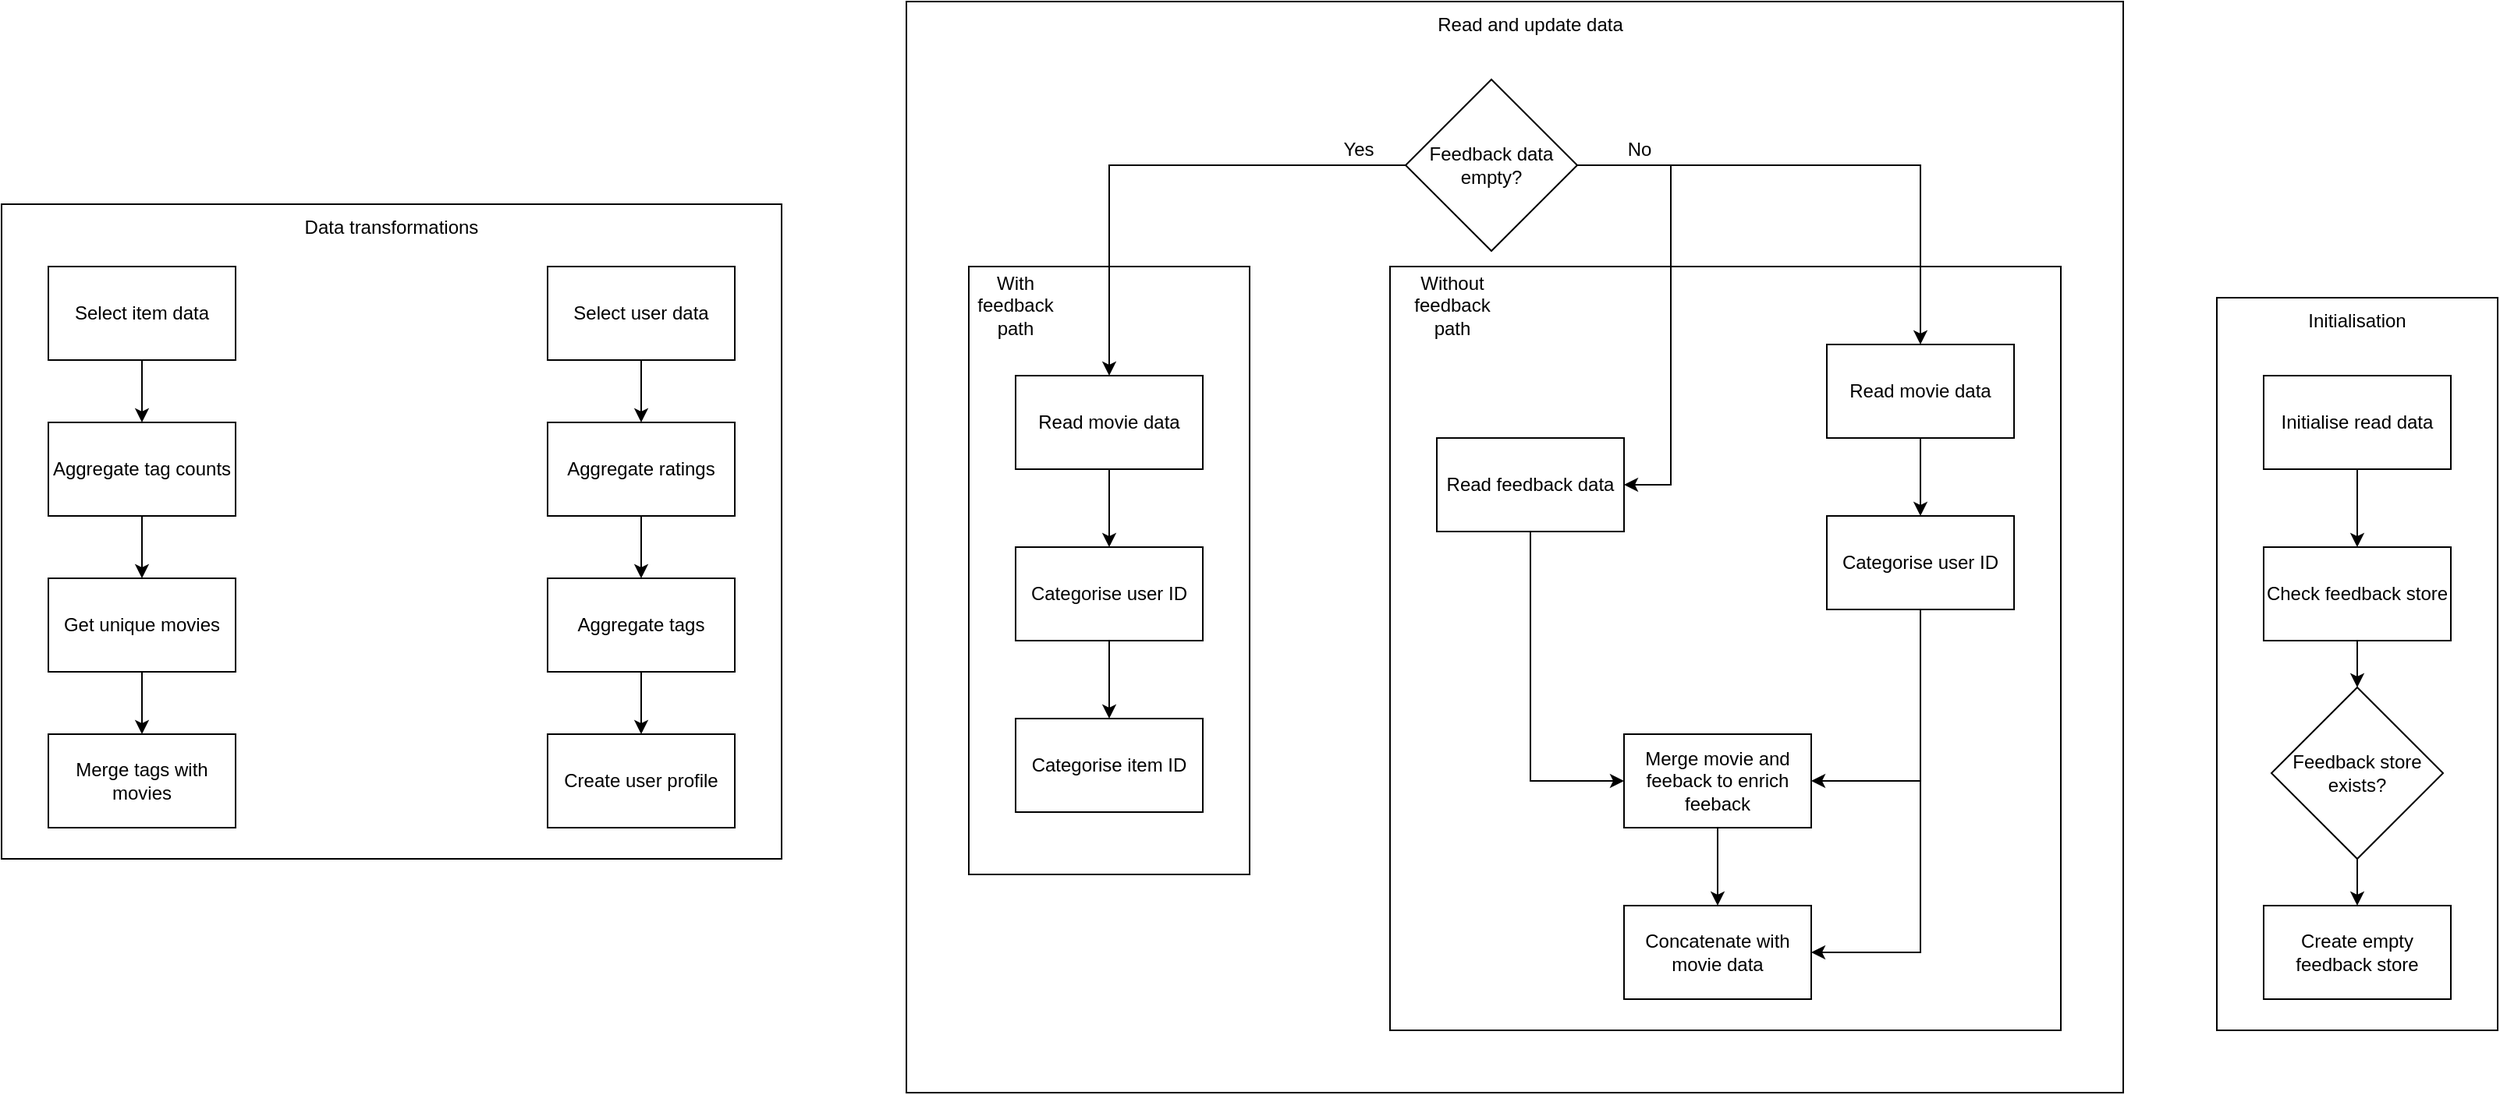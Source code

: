 <mxfile version="26.0.10">
  <diagram name="Page-1" id="C8o0eph6H9VtQIhwYMiv">
    <mxGraphModel dx="2704" dy="1726" grid="1" gridSize="10" guides="1" tooltips="1" connect="1" arrows="1" fold="1" page="1" pageScale="1" pageWidth="827" pageHeight="1169" math="0" shadow="0">
      <root>
        <mxCell id="0" />
        <mxCell id="1" parent="0" />
        <mxCell id="UYZcEq3VdkzdzSZsWlH1-7" style="edgeStyle=orthogonalEdgeStyle;rounded=0;orthogonalLoop=1;jettySize=auto;html=1;entryX=0.5;entryY=0;entryDx=0;entryDy=0;" edge="1" parent="1" source="UYZcEq3VdkzdzSZsWlH1-1" target="UYZcEq3VdkzdzSZsWlH1-2">
          <mxGeometry relative="1" as="geometry" />
        </mxCell>
        <mxCell id="UYZcEq3VdkzdzSZsWlH1-1" value="Initialise read data" style="rounded=0;whiteSpace=wrap;html=1;" vertex="1" parent="1">
          <mxGeometry x="610" y="140" width="120" height="60" as="geometry" />
        </mxCell>
        <mxCell id="UYZcEq3VdkzdzSZsWlH1-5" style="edgeStyle=orthogonalEdgeStyle;rounded=0;orthogonalLoop=1;jettySize=auto;html=1;entryX=0.5;entryY=0;entryDx=0;entryDy=0;" edge="1" parent="1" source="UYZcEq3VdkzdzSZsWlH1-2" target="UYZcEq3VdkzdzSZsWlH1-4">
          <mxGeometry relative="1" as="geometry" />
        </mxCell>
        <mxCell id="UYZcEq3VdkzdzSZsWlH1-2" value="Check feedback store" style="rounded=0;whiteSpace=wrap;html=1;" vertex="1" parent="1">
          <mxGeometry x="610" y="250" width="120" height="60" as="geometry" />
        </mxCell>
        <mxCell id="UYZcEq3VdkzdzSZsWlH1-3" value="Create empty feedback store" style="rounded=0;whiteSpace=wrap;html=1;" vertex="1" parent="1">
          <mxGeometry x="610" y="480" width="120" height="60" as="geometry" />
        </mxCell>
        <mxCell id="UYZcEq3VdkzdzSZsWlH1-6" style="edgeStyle=orthogonalEdgeStyle;rounded=0;orthogonalLoop=1;jettySize=auto;html=1;entryX=0.5;entryY=0;entryDx=0;entryDy=0;" edge="1" parent="1" source="UYZcEq3VdkzdzSZsWlH1-4" target="UYZcEq3VdkzdzSZsWlH1-3">
          <mxGeometry relative="1" as="geometry" />
        </mxCell>
        <mxCell id="UYZcEq3VdkzdzSZsWlH1-4" value="Feedback store exists?" style="rhombus;whiteSpace=wrap;html=1;" vertex="1" parent="1">
          <mxGeometry x="615" y="340" width="110" height="110" as="geometry" />
        </mxCell>
        <mxCell id="UYZcEq3VdkzdzSZsWlH1-8" value="" style="rounded=0;whiteSpace=wrap;html=1;fillColor=none;" vertex="1" parent="1">
          <mxGeometry x="580" y="90" width="180" height="470" as="geometry" />
        </mxCell>
        <mxCell id="UYZcEq3VdkzdzSZsWlH1-9" value="Initialisation" style="text;html=1;align=center;verticalAlign=middle;whiteSpace=wrap;rounded=0;" vertex="1" parent="1">
          <mxGeometry x="640" y="90" width="60" height="30" as="geometry" />
        </mxCell>
        <mxCell id="UYZcEq3VdkzdzSZsWlH1-13" style="edgeStyle=orthogonalEdgeStyle;rounded=0;orthogonalLoop=1;jettySize=auto;html=1;entryX=0.5;entryY=0;entryDx=0;entryDy=0;" edge="1" parent="1" source="UYZcEq3VdkzdzSZsWlH1-10" target="UYZcEq3VdkzdzSZsWlH1-11">
          <mxGeometry relative="1" as="geometry" />
        </mxCell>
        <mxCell id="UYZcEq3VdkzdzSZsWlH1-10" value="Read movie data" style="rounded=0;whiteSpace=wrap;html=1;" vertex="1" parent="1">
          <mxGeometry x="-190" y="140" width="120" height="60" as="geometry" />
        </mxCell>
        <mxCell id="UYZcEq3VdkzdzSZsWlH1-14" style="edgeStyle=orthogonalEdgeStyle;rounded=0;orthogonalLoop=1;jettySize=auto;html=1;entryX=0.5;entryY=0;entryDx=0;entryDy=0;" edge="1" parent="1" source="UYZcEq3VdkzdzSZsWlH1-11" target="UYZcEq3VdkzdzSZsWlH1-12">
          <mxGeometry relative="1" as="geometry" />
        </mxCell>
        <mxCell id="UYZcEq3VdkzdzSZsWlH1-11" value="Categorise user ID" style="rounded=0;whiteSpace=wrap;html=1;" vertex="1" parent="1">
          <mxGeometry x="-190" y="250" width="120" height="60" as="geometry" />
        </mxCell>
        <mxCell id="UYZcEq3VdkzdzSZsWlH1-12" value="Categorise item ID" style="rounded=0;whiteSpace=wrap;html=1;" vertex="1" parent="1">
          <mxGeometry x="-190" y="360" width="120" height="60" as="geometry" />
        </mxCell>
        <mxCell id="UYZcEq3VdkzdzSZsWlH1-27" style="edgeStyle=orthogonalEdgeStyle;rounded=0;orthogonalLoop=1;jettySize=auto;html=1;entryX=0.5;entryY=0;entryDx=0;entryDy=0;" edge="1" parent="1" source="UYZcEq3VdkzdzSZsWlH1-16" target="UYZcEq3VdkzdzSZsWlH1-19">
          <mxGeometry relative="1" as="geometry" />
        </mxCell>
        <mxCell id="UYZcEq3VdkzdzSZsWlH1-16" value="Merge movie and feeback to enrich feeback" style="rounded=0;whiteSpace=wrap;html=1;" vertex="1" parent="1">
          <mxGeometry x="200" y="370" width="120" height="60" as="geometry" />
        </mxCell>
        <mxCell id="UYZcEq3VdkzdzSZsWlH1-19" value="Concatenate with movie data" style="rounded=0;whiteSpace=wrap;html=1;" vertex="1" parent="1">
          <mxGeometry x="200" y="480" width="120" height="60" as="geometry" />
        </mxCell>
        <mxCell id="UYZcEq3VdkzdzSZsWlH1-20" style="edgeStyle=orthogonalEdgeStyle;rounded=0;orthogonalLoop=1;jettySize=auto;html=1;entryX=0.5;entryY=0;entryDx=0;entryDy=0;" edge="1" parent="1" source="UYZcEq3VdkzdzSZsWlH1-21" target="UYZcEq3VdkzdzSZsWlH1-22">
          <mxGeometry relative="1" as="geometry" />
        </mxCell>
        <mxCell id="UYZcEq3VdkzdzSZsWlH1-21" value="Read movie data" style="rounded=0;whiteSpace=wrap;html=1;" vertex="1" parent="1">
          <mxGeometry x="330" y="120" width="120" height="60" as="geometry" />
        </mxCell>
        <mxCell id="UYZcEq3VdkzdzSZsWlH1-25" style="edgeStyle=orthogonalEdgeStyle;rounded=0;orthogonalLoop=1;jettySize=auto;html=1;entryX=1;entryY=0.5;entryDx=0;entryDy=0;" edge="1" parent="1" source="UYZcEq3VdkzdzSZsWlH1-22" target="UYZcEq3VdkzdzSZsWlH1-16">
          <mxGeometry relative="1" as="geometry">
            <Array as="points">
              <mxPoint x="390" y="400" />
            </Array>
          </mxGeometry>
        </mxCell>
        <mxCell id="UYZcEq3VdkzdzSZsWlH1-26" style="edgeStyle=orthogonalEdgeStyle;rounded=0;orthogonalLoop=1;jettySize=auto;html=1;entryX=1;entryY=0.5;entryDx=0;entryDy=0;" edge="1" parent="1" source="UYZcEq3VdkzdzSZsWlH1-22" target="UYZcEq3VdkzdzSZsWlH1-19">
          <mxGeometry relative="1" as="geometry">
            <Array as="points">
              <mxPoint x="390" y="510" />
            </Array>
          </mxGeometry>
        </mxCell>
        <mxCell id="UYZcEq3VdkzdzSZsWlH1-22" value="Categorise user ID" style="rounded=0;whiteSpace=wrap;html=1;" vertex="1" parent="1">
          <mxGeometry x="330" y="230" width="120" height="60" as="geometry" />
        </mxCell>
        <mxCell id="UYZcEq3VdkzdzSZsWlH1-24" style="edgeStyle=orthogonalEdgeStyle;rounded=0;orthogonalLoop=1;jettySize=auto;html=1;entryX=0;entryY=0.5;entryDx=0;entryDy=0;" edge="1" parent="1" source="UYZcEq3VdkzdzSZsWlH1-23" target="UYZcEq3VdkzdzSZsWlH1-16">
          <mxGeometry relative="1" as="geometry" />
        </mxCell>
        <mxCell id="UYZcEq3VdkzdzSZsWlH1-23" value="Read feedback data" style="rounded=0;whiteSpace=wrap;html=1;" vertex="1" parent="1">
          <mxGeometry x="80" y="180" width="120" height="60" as="geometry" />
        </mxCell>
        <mxCell id="UYZcEq3VdkzdzSZsWlH1-29" style="edgeStyle=orthogonalEdgeStyle;rounded=0;orthogonalLoop=1;jettySize=auto;html=1;entryX=0.5;entryY=0;entryDx=0;entryDy=0;" edge="1" parent="1" source="UYZcEq3VdkzdzSZsWlH1-28" target="UYZcEq3VdkzdzSZsWlH1-10">
          <mxGeometry relative="1" as="geometry" />
        </mxCell>
        <mxCell id="UYZcEq3VdkzdzSZsWlH1-30" style="edgeStyle=orthogonalEdgeStyle;rounded=0;orthogonalLoop=1;jettySize=auto;html=1;entryX=0.5;entryY=0;entryDx=0;entryDy=0;" edge="1" parent="1" source="UYZcEq3VdkzdzSZsWlH1-28" target="UYZcEq3VdkzdzSZsWlH1-21">
          <mxGeometry relative="1" as="geometry" />
        </mxCell>
        <mxCell id="UYZcEq3VdkzdzSZsWlH1-31" style="edgeStyle=orthogonalEdgeStyle;rounded=0;orthogonalLoop=1;jettySize=auto;html=1;" edge="1" parent="1" source="UYZcEq3VdkzdzSZsWlH1-28" target="UYZcEq3VdkzdzSZsWlH1-23">
          <mxGeometry relative="1" as="geometry">
            <Array as="points">
              <mxPoint x="230" y="5" />
              <mxPoint x="230" y="210" />
            </Array>
          </mxGeometry>
        </mxCell>
        <mxCell id="UYZcEq3VdkzdzSZsWlH1-28" value="Feedback data empty?" style="rhombus;whiteSpace=wrap;html=1;" vertex="1" parent="1">
          <mxGeometry x="60" y="-50" width="110" height="110" as="geometry" />
        </mxCell>
        <mxCell id="UYZcEq3VdkzdzSZsWlH1-32" value="Yes" style="text;html=1;align=center;verticalAlign=middle;whiteSpace=wrap;rounded=0;" vertex="1" parent="1">
          <mxGeometry y="-20" width="60" height="30" as="geometry" />
        </mxCell>
        <mxCell id="UYZcEq3VdkzdzSZsWlH1-33" value="No" style="text;html=1;align=center;verticalAlign=middle;whiteSpace=wrap;rounded=0;" vertex="1" parent="1">
          <mxGeometry x="180" y="-20" width="60" height="30" as="geometry" />
        </mxCell>
        <mxCell id="UYZcEq3VdkzdzSZsWlH1-35" value="" style="rounded=0;whiteSpace=wrap;html=1;fillColor=none;" vertex="1" parent="1">
          <mxGeometry x="-220" y="70" width="180" height="390" as="geometry" />
        </mxCell>
        <mxCell id="UYZcEq3VdkzdzSZsWlH1-36" value="With feedback path" style="text;html=1;align=center;verticalAlign=middle;whiteSpace=wrap;rounded=0;" vertex="1" parent="1">
          <mxGeometry x="-220" y="80" width="60" height="30" as="geometry" />
        </mxCell>
        <mxCell id="UYZcEq3VdkzdzSZsWlH1-37" value="" style="rounded=0;whiteSpace=wrap;html=1;fillColor=none;" vertex="1" parent="1">
          <mxGeometry x="50" y="70" width="430" height="490" as="geometry" />
        </mxCell>
        <mxCell id="UYZcEq3VdkzdzSZsWlH1-38" value="Without feedback path" style="text;html=1;align=center;verticalAlign=middle;whiteSpace=wrap;rounded=0;" vertex="1" parent="1">
          <mxGeometry x="60" y="80" width="60" height="30" as="geometry" />
        </mxCell>
        <mxCell id="UYZcEq3VdkzdzSZsWlH1-43" style="edgeStyle=orthogonalEdgeStyle;rounded=0;orthogonalLoop=1;jettySize=auto;html=1;entryX=0.5;entryY=0;entryDx=0;entryDy=0;" edge="1" parent="1" source="UYZcEq3VdkzdzSZsWlH1-39" target="UYZcEq3VdkzdzSZsWlH1-40">
          <mxGeometry relative="1" as="geometry" />
        </mxCell>
        <mxCell id="UYZcEq3VdkzdzSZsWlH1-39" value="Select item data" style="rounded=0;whiteSpace=wrap;html=1;" vertex="1" parent="1">
          <mxGeometry x="-810" y="70" width="120" height="60" as="geometry" />
        </mxCell>
        <mxCell id="UYZcEq3VdkzdzSZsWlH1-44" style="edgeStyle=orthogonalEdgeStyle;rounded=0;orthogonalLoop=1;jettySize=auto;html=1;entryX=0.5;entryY=0;entryDx=0;entryDy=0;" edge="1" parent="1" source="UYZcEq3VdkzdzSZsWlH1-40" target="UYZcEq3VdkzdzSZsWlH1-41">
          <mxGeometry relative="1" as="geometry" />
        </mxCell>
        <mxCell id="UYZcEq3VdkzdzSZsWlH1-40" value="Aggregate tag counts" style="rounded=0;whiteSpace=wrap;html=1;" vertex="1" parent="1">
          <mxGeometry x="-810" y="170" width="120" height="60" as="geometry" />
        </mxCell>
        <mxCell id="UYZcEq3VdkzdzSZsWlH1-45" style="edgeStyle=orthogonalEdgeStyle;rounded=0;orthogonalLoop=1;jettySize=auto;html=1;entryX=0.5;entryY=0;entryDx=0;entryDy=0;" edge="1" parent="1" source="UYZcEq3VdkzdzSZsWlH1-41" target="UYZcEq3VdkzdzSZsWlH1-42">
          <mxGeometry relative="1" as="geometry" />
        </mxCell>
        <mxCell id="UYZcEq3VdkzdzSZsWlH1-41" value="Get unique movies" style="rounded=0;whiteSpace=wrap;html=1;" vertex="1" parent="1">
          <mxGeometry x="-810" y="270" width="120" height="60" as="geometry" />
        </mxCell>
        <mxCell id="UYZcEq3VdkzdzSZsWlH1-42" value="Merge tags with movies" style="rounded=0;whiteSpace=wrap;html=1;" vertex="1" parent="1">
          <mxGeometry x="-810" y="370" width="120" height="60" as="geometry" />
        </mxCell>
        <mxCell id="UYZcEq3VdkzdzSZsWlH1-54" style="edgeStyle=orthogonalEdgeStyle;rounded=0;orthogonalLoop=1;jettySize=auto;html=1;entryX=0.5;entryY=0;entryDx=0;entryDy=0;" edge="1" parent="1" source="UYZcEq3VdkzdzSZsWlH1-47" target="UYZcEq3VdkzdzSZsWlH1-49">
          <mxGeometry relative="1" as="geometry" />
        </mxCell>
        <mxCell id="UYZcEq3VdkzdzSZsWlH1-47" value="Select user data" style="rounded=0;whiteSpace=wrap;html=1;" vertex="1" parent="1">
          <mxGeometry x="-490" y="70" width="120" height="60" as="geometry" />
        </mxCell>
        <mxCell id="UYZcEq3VdkzdzSZsWlH1-55" style="edgeStyle=orthogonalEdgeStyle;rounded=0;orthogonalLoop=1;jettySize=auto;html=1;entryX=0.5;entryY=0;entryDx=0;entryDy=0;" edge="1" parent="1" source="UYZcEq3VdkzdzSZsWlH1-49" target="UYZcEq3VdkzdzSZsWlH1-51">
          <mxGeometry relative="1" as="geometry" />
        </mxCell>
        <mxCell id="UYZcEq3VdkzdzSZsWlH1-49" value="Aggregate ratings" style="rounded=0;whiteSpace=wrap;html=1;" vertex="1" parent="1">
          <mxGeometry x="-490" y="170" width="120" height="60" as="geometry" />
        </mxCell>
        <mxCell id="UYZcEq3VdkzdzSZsWlH1-56" style="edgeStyle=orthogonalEdgeStyle;rounded=0;orthogonalLoop=1;jettySize=auto;html=1;entryX=0.5;entryY=0;entryDx=0;entryDy=0;" edge="1" parent="1" source="UYZcEq3VdkzdzSZsWlH1-51" target="UYZcEq3VdkzdzSZsWlH1-52">
          <mxGeometry relative="1" as="geometry" />
        </mxCell>
        <mxCell id="UYZcEq3VdkzdzSZsWlH1-51" value="Aggregate tags" style="rounded=0;whiteSpace=wrap;html=1;" vertex="1" parent="1">
          <mxGeometry x="-490" y="270" width="120" height="60" as="geometry" />
        </mxCell>
        <mxCell id="UYZcEq3VdkzdzSZsWlH1-52" value="Create user profile" style="rounded=0;whiteSpace=wrap;html=1;" vertex="1" parent="1">
          <mxGeometry x="-490" y="370" width="120" height="60" as="geometry" />
        </mxCell>
        <mxCell id="UYZcEq3VdkzdzSZsWlH1-57" value="" style="rounded=0;whiteSpace=wrap;html=1;fillColor=none;" vertex="1" parent="1">
          <mxGeometry x="-840" y="30" width="500" height="420" as="geometry" />
        </mxCell>
        <mxCell id="UYZcEq3VdkzdzSZsWlH1-58" value="Data transformations" style="text;html=1;align=center;verticalAlign=middle;whiteSpace=wrap;rounded=0;" vertex="1" parent="1">
          <mxGeometry x="-650" y="30" width="120" height="30" as="geometry" />
        </mxCell>
        <mxCell id="UYZcEq3VdkzdzSZsWlH1-59" value="" style="rounded=0;whiteSpace=wrap;html=1;fillColor=none;" vertex="1" parent="1">
          <mxGeometry x="-260" y="-100" width="780" height="700" as="geometry" />
        </mxCell>
        <mxCell id="UYZcEq3VdkzdzSZsWlH1-60" value="Read and update data" style="text;html=1;align=center;verticalAlign=middle;whiteSpace=wrap;rounded=0;" vertex="1" parent="1">
          <mxGeometry x="65" y="-100" width="150" height="30" as="geometry" />
        </mxCell>
      </root>
    </mxGraphModel>
  </diagram>
</mxfile>
